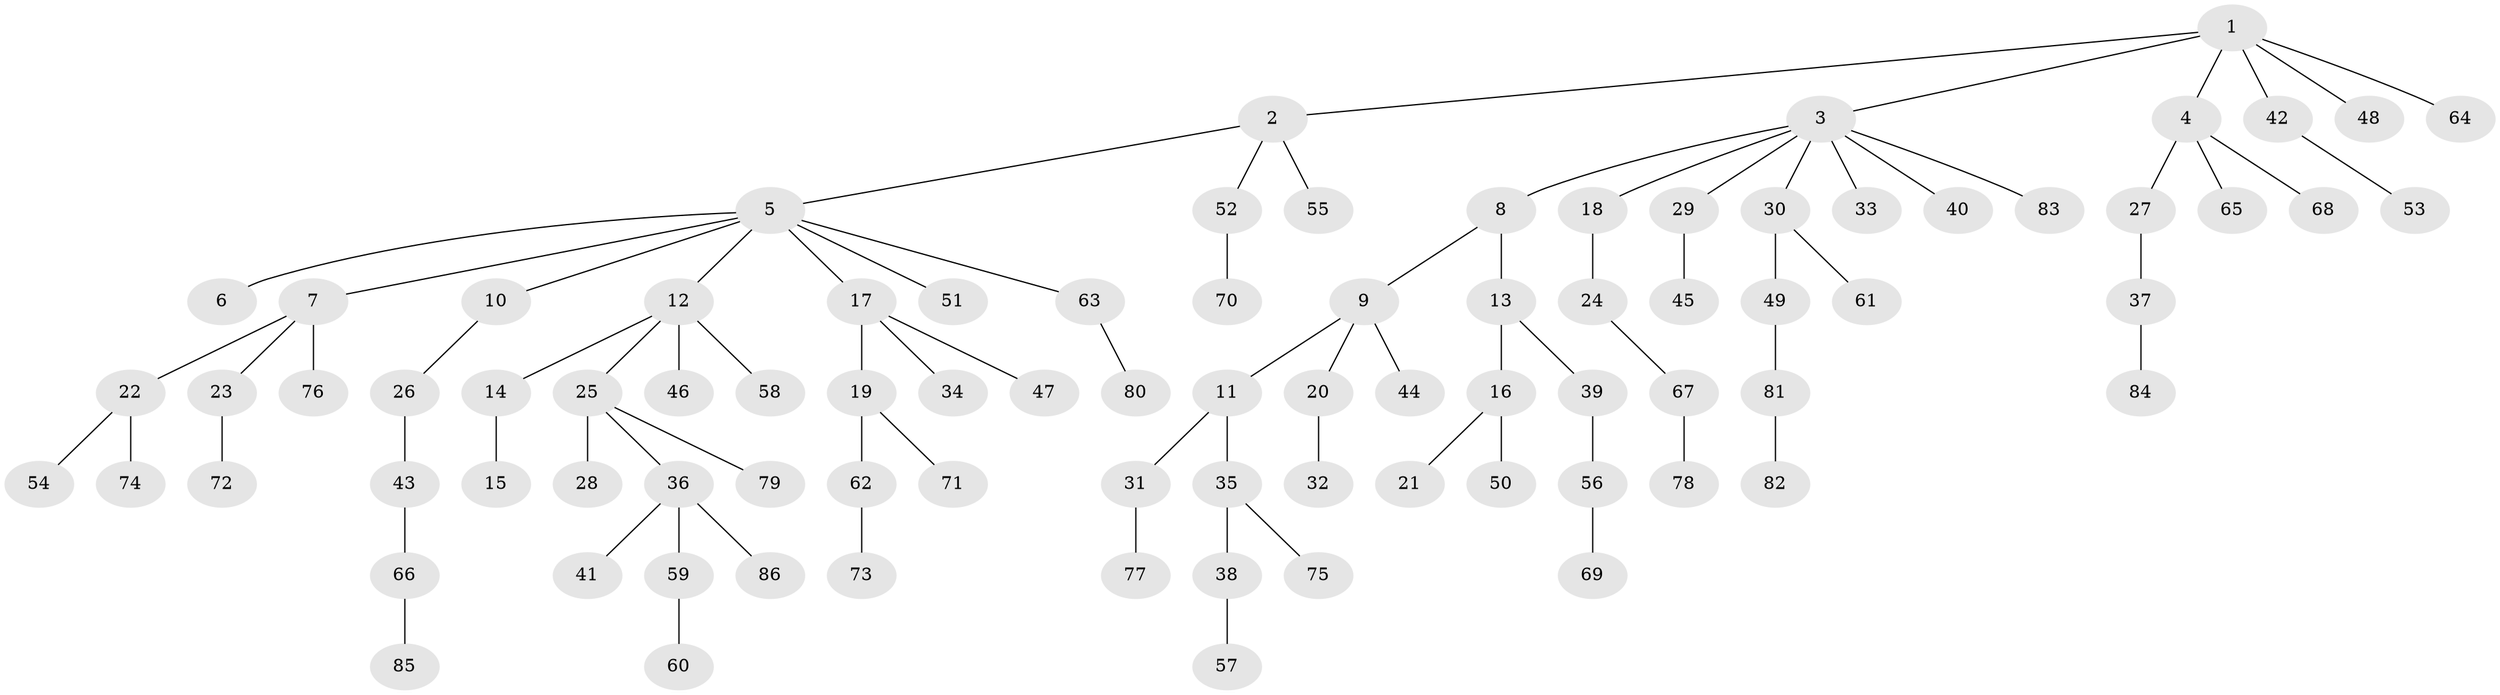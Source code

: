 // coarse degree distribution, {1: 0.8, 20: 0.04, 2: 0.16}
// Generated by graph-tools (version 1.1) at 2025/55/03/04/25 21:55:55]
// undirected, 86 vertices, 85 edges
graph export_dot {
graph [start="1"]
  node [color=gray90,style=filled];
  1;
  2;
  3;
  4;
  5;
  6;
  7;
  8;
  9;
  10;
  11;
  12;
  13;
  14;
  15;
  16;
  17;
  18;
  19;
  20;
  21;
  22;
  23;
  24;
  25;
  26;
  27;
  28;
  29;
  30;
  31;
  32;
  33;
  34;
  35;
  36;
  37;
  38;
  39;
  40;
  41;
  42;
  43;
  44;
  45;
  46;
  47;
  48;
  49;
  50;
  51;
  52;
  53;
  54;
  55;
  56;
  57;
  58;
  59;
  60;
  61;
  62;
  63;
  64;
  65;
  66;
  67;
  68;
  69;
  70;
  71;
  72;
  73;
  74;
  75;
  76;
  77;
  78;
  79;
  80;
  81;
  82;
  83;
  84;
  85;
  86;
  1 -- 2;
  1 -- 3;
  1 -- 4;
  1 -- 42;
  1 -- 48;
  1 -- 64;
  2 -- 5;
  2 -- 52;
  2 -- 55;
  3 -- 8;
  3 -- 18;
  3 -- 29;
  3 -- 30;
  3 -- 33;
  3 -- 40;
  3 -- 83;
  4 -- 27;
  4 -- 65;
  4 -- 68;
  5 -- 6;
  5 -- 7;
  5 -- 10;
  5 -- 12;
  5 -- 17;
  5 -- 51;
  5 -- 63;
  7 -- 22;
  7 -- 23;
  7 -- 76;
  8 -- 9;
  8 -- 13;
  9 -- 11;
  9 -- 20;
  9 -- 44;
  10 -- 26;
  11 -- 31;
  11 -- 35;
  12 -- 14;
  12 -- 25;
  12 -- 46;
  12 -- 58;
  13 -- 16;
  13 -- 39;
  14 -- 15;
  16 -- 21;
  16 -- 50;
  17 -- 19;
  17 -- 34;
  17 -- 47;
  18 -- 24;
  19 -- 62;
  19 -- 71;
  20 -- 32;
  22 -- 54;
  22 -- 74;
  23 -- 72;
  24 -- 67;
  25 -- 28;
  25 -- 36;
  25 -- 79;
  26 -- 43;
  27 -- 37;
  29 -- 45;
  30 -- 49;
  30 -- 61;
  31 -- 77;
  35 -- 38;
  35 -- 75;
  36 -- 41;
  36 -- 59;
  36 -- 86;
  37 -- 84;
  38 -- 57;
  39 -- 56;
  42 -- 53;
  43 -- 66;
  49 -- 81;
  52 -- 70;
  56 -- 69;
  59 -- 60;
  62 -- 73;
  63 -- 80;
  66 -- 85;
  67 -- 78;
  81 -- 82;
}
